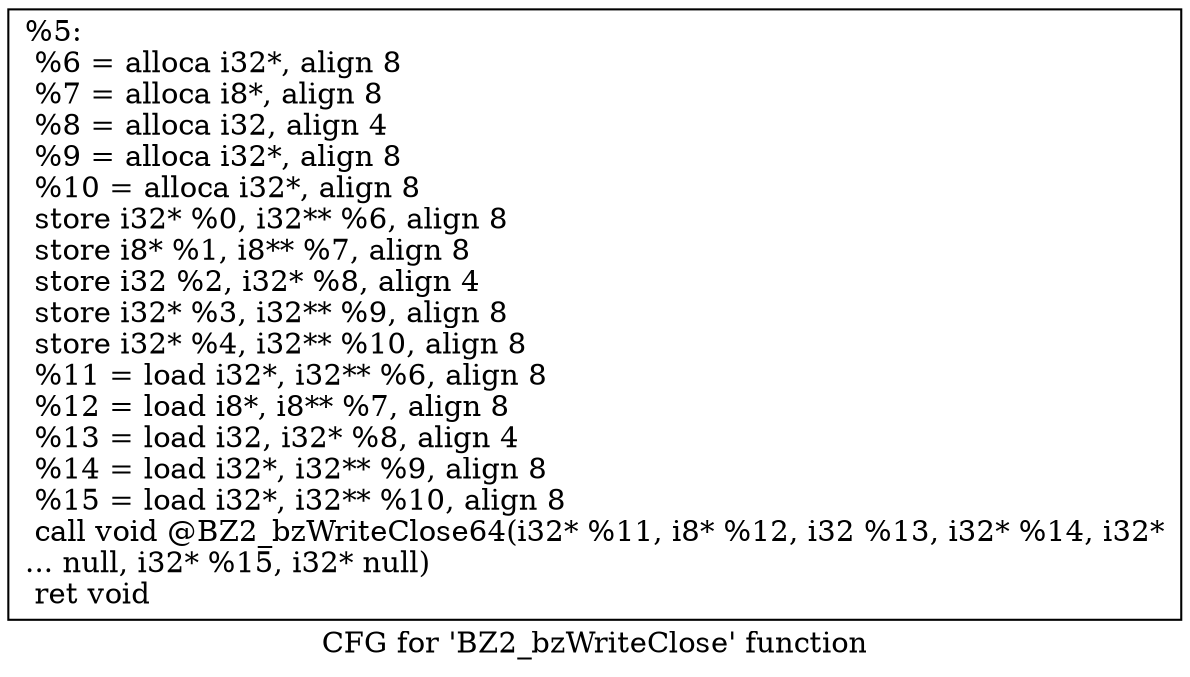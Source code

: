 digraph "CFG for 'BZ2_bzWriteClose' function" {
	label="CFG for 'BZ2_bzWriteClose' function";

	Node0xc7cbf0 [shape=record,label="{%5:\l  %6 = alloca i32*, align 8\l  %7 = alloca i8*, align 8\l  %8 = alloca i32, align 4\l  %9 = alloca i32*, align 8\l  %10 = alloca i32*, align 8\l  store i32* %0, i32** %6, align 8\l  store i8* %1, i8** %7, align 8\l  store i32 %2, i32* %8, align 4\l  store i32* %3, i32** %9, align 8\l  store i32* %4, i32** %10, align 8\l  %11 = load i32*, i32** %6, align 8\l  %12 = load i8*, i8** %7, align 8\l  %13 = load i32, i32* %8, align 4\l  %14 = load i32*, i32** %9, align 8\l  %15 = load i32*, i32** %10, align 8\l  call void @BZ2_bzWriteClose64(i32* %11, i8* %12, i32 %13, i32* %14, i32*\l... null, i32* %15, i32* null)\l  ret void\l}"];
}
